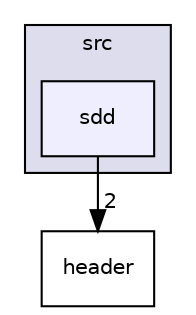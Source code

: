 digraph "src/sdd" {
  compound=true
  node [ fontsize="10", fontname="Helvetica"];
  edge [ labelfontsize="10", labelfontname="Helvetica"];
  subgraph clusterdir_68267d1309a1af8e8297ef4c3efbcdba {
    graph [ bgcolor="#ddddee", pencolor="black", label="src" fontname="Helvetica", fontsize="10", URL="dir_68267d1309a1af8e8297ef4c3efbcdba.html"]
  dir_a0ad9aed35628f2f618be7a38002b7cf [shape=box, label="sdd", style="filled", fillcolor="#eeeeff", pencolor="black", URL="dir_a0ad9aed35628f2f618be7a38002b7cf.html"];
  }
  dir_1ec98ce50fa6ec55b40b8ffb1df38c3c [shape=box label="header" URL="dir_1ec98ce50fa6ec55b40b8ffb1df38c3c.html"];
  dir_a0ad9aed35628f2f618be7a38002b7cf->dir_1ec98ce50fa6ec55b40b8ffb1df38c3c [headlabel="2", labeldistance=1.5 headhref="dir_000009_000003.html"];
}
